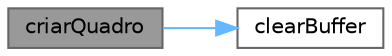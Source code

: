 digraph "criarQuadro"
{
 // INTERACTIVE_SVG=YES
 // LATEX_PDF_SIZE
  bgcolor="transparent";
  edge [fontname=Helvetica,fontsize=10,labelfontname=Helvetica,labelfontsize=10];
  node [fontname=Helvetica,fontsize=10,shape=box,height=0.2,width=0.4];
  rankdir="LR";
  Node1 [id="Node000001",label="criarQuadro",height=0.2,width=0.4,color="gray40", fillcolor="grey60", style="filled", fontcolor="black",tooltip="Cria um novo quadro KanBan."];
  Node1 -> Node2 [id="edge2_Node000001_Node000002",color="steelblue1",style="solid",tooltip=" "];
  Node2 [id="Node000002",label="clearBuffer",height=0.2,width=0.4,color="grey40", fillcolor="white", style="filled",URL="$df/d0a/main_8cpp.html#a20bbd4d45e3f01305dd709f5a9cc9952",tooltip="Limpa o buffer do console."];
}
